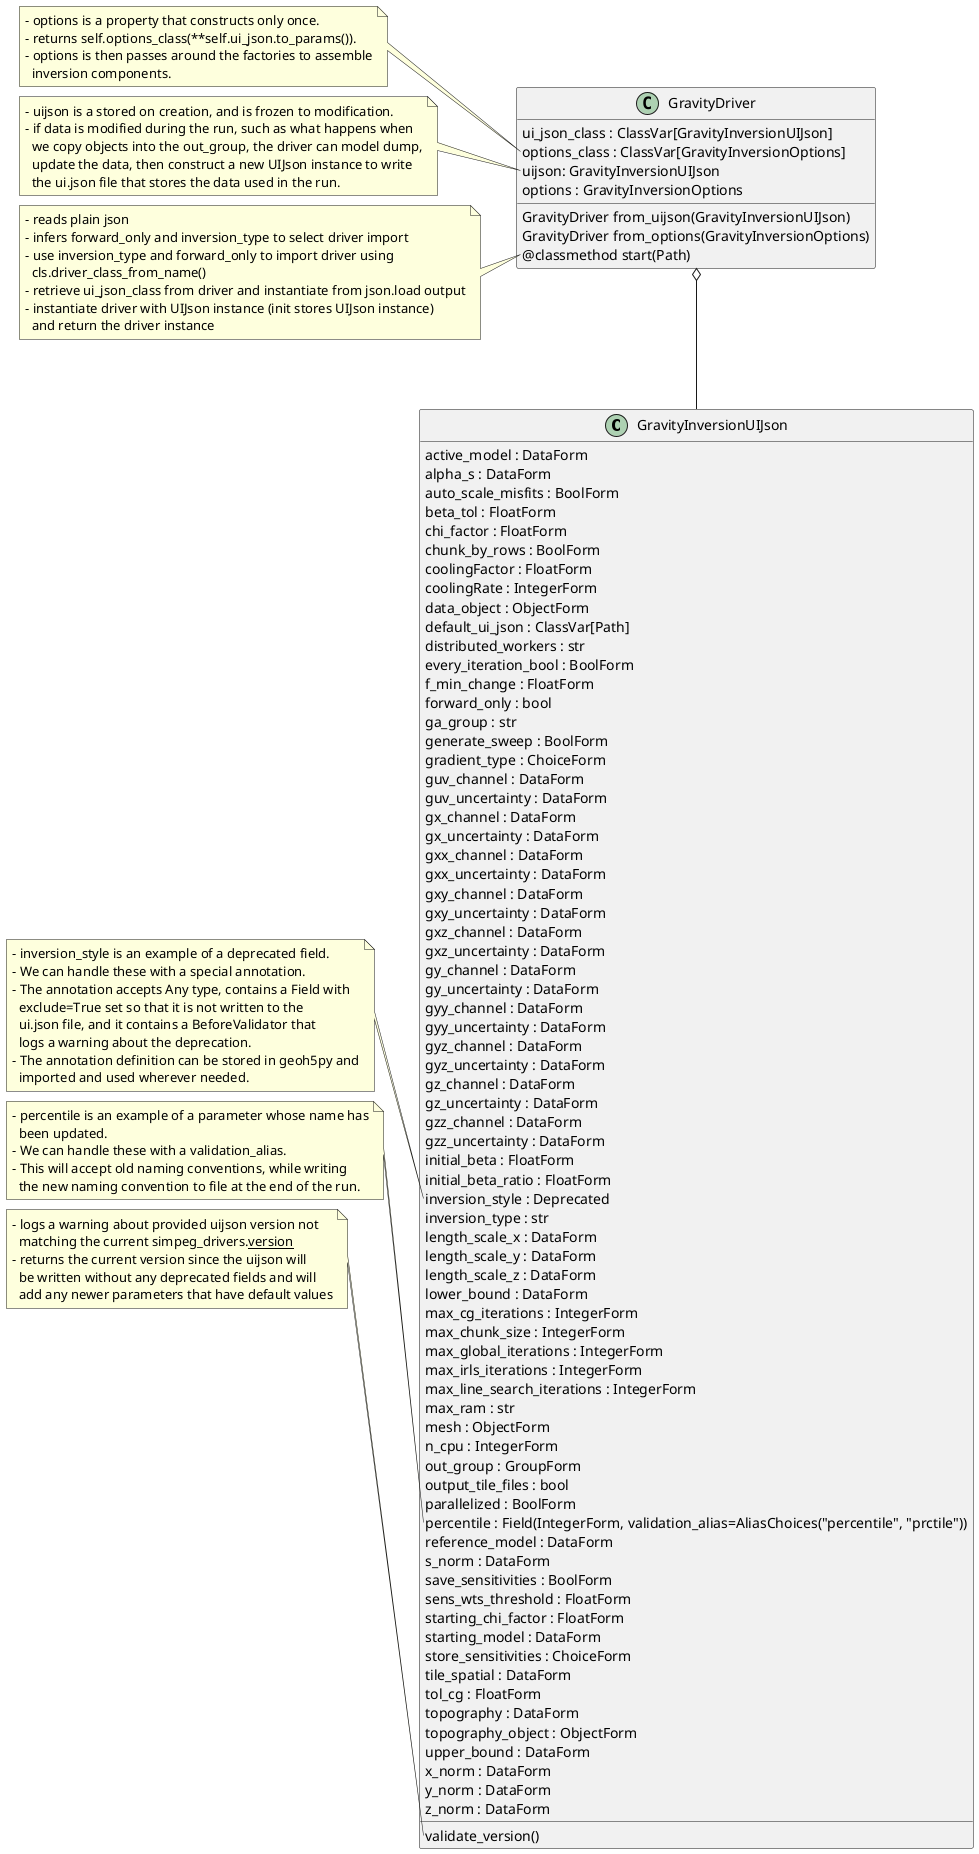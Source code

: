 @startuml classes_uijson
set namespaceSeparator none

class GravityInversionUIJson {
  active_model : DataForm
  alpha_s : DataForm
  auto_scale_misfits : BoolForm
  beta_tol : FloatForm
  chi_factor : FloatForm
  chunk_by_rows : BoolForm
  coolingFactor : FloatForm
  coolingRate : IntegerForm
  data_object : ObjectForm
  default_ui_json : ClassVar[Path]
  distributed_workers : str
  every_iteration_bool : BoolForm
  f_min_change : FloatForm
  forward_only : bool
  ga_group : str
  generate_sweep : BoolForm
  gradient_type : ChoiceForm
  guv_channel : DataForm
  guv_uncertainty : DataForm
  gx_channel : DataForm
  gx_uncertainty : DataForm
  gxx_channel : DataForm
  gxx_uncertainty : DataForm
  gxy_channel : DataForm
  gxy_uncertainty : DataForm
  gxz_channel : DataForm
  gxz_uncertainty : DataForm
  gy_channel : DataForm
  gy_uncertainty : DataForm
  gyy_channel : DataForm
  gyy_uncertainty : DataForm
  gyz_channel : DataForm
  gyz_uncertainty : DataForm
  gz_channel : DataForm
  gz_uncertainty : DataForm
  gzz_channel : DataForm
  gzz_uncertainty : DataForm
  initial_beta : FloatForm
  initial_beta_ratio : FloatForm
  inversion_style : Deprecated
  inversion_type : str
  length_scale_x : DataForm
  length_scale_y : DataForm
  length_scale_z : DataForm
  lower_bound : DataForm
  max_cg_iterations : IntegerForm
  max_chunk_size : IntegerForm
  max_global_iterations : IntegerForm
  max_irls_iterations : IntegerForm
  max_line_search_iterations : IntegerForm
  max_ram : str
  mesh : ObjectForm
  n_cpu : IntegerForm
  out_group : GroupForm
  output_tile_files : bool
  parallelized : BoolForm
  {field} percentile : Field(IntegerForm, validation_alias=AliasChoices("percentile", "prctile"))
  reference_model : DataForm
  s_norm : DataForm
  save_sensitivities : BoolForm
  sens_wts_threshold : FloatForm
  starting_chi_factor : FloatForm
  starting_model : DataForm
  store_sensitivities : ChoiceForm
  tile_spatial : DataForm
  tol_cg : FloatForm
  topography : DataForm
  topography_object : ObjectForm
  upper_bound : DataForm
  x_norm : DataForm
  y_norm : DataForm
  z_norm : DataForm
  validate_version()
}
note left of GravityInversionUIJson::inversion_style
  - inversion_style is an example of a deprecated field.
  - We can handle these with a special annotation.
  - The annotation accepts Any type, contains a Field with
    exclude=True set so that it is not written to the
    ui.json file, and it contains a BeforeValidator that
    logs a warning about the deprecation.
  - The annotation definition can be stored in geoh5py and
    imported and used wherever needed.
end note


note left of GravityInversionUIJson::prctile
  - percentile is an example of a parameter whose name has
    been updated.
  - We can handle these with a validation_alias.
  - This will accept old naming conventions, while writing
    the new naming convention to file at the end of the run.
end note

note left of GravityInversionUIJson::validate_version
    - logs a warning about provided uijson version not
      matching the current simpeg_drivers.__version__
    - returns the current version since the uijson will
      be written without any deprecated fields and will
      add any newer parameters that have default values
end note


class GravityDriver {
  ui_json_class : ClassVar[GravityInversionUIJson]
  options_class : ClassVar[GravityInversionOptions]
  uijson: GravityInversionUIJson
  options : GravityInversionOptions
  GravityDriver from_uijson(GravityInversionUIJson)
  GravityDriver from_options(GravityInversionOptions)
  @classmethod start(Path)
}
note left of GravityDriver::options
    - options is a property that constructs only once.
    - returns self.options_class(**self.ui_json.to_params()).
    - options is then passes around the factories to assemble
      inversion components.
end note

note left of GravityDriver::uijson
  - uijson is a stored on creation, and is frozen to modification.
  - if data is modified during the run, such as what happens when
    we copy objects into the out_group, the driver can model dump,
    update the data, then construct a new UIJson instance to write
    the ui.json file that stores the data used in the run.
end note

note left of GravityDriver::start
  - reads plain json
  - infers forward_only and inversion_type to select driver import
  - use inversion_type and forward_only to import driver using
    cls.driver_class_from_name()
  - retrieve ui_json_class from driver and instantiate from json.load output
  - instantiate driver with UIJson instance (init stores UIJson instance)
    and return the driver instance
end note

GravityDriver o-- GravityInversionUIJson


@enduml
